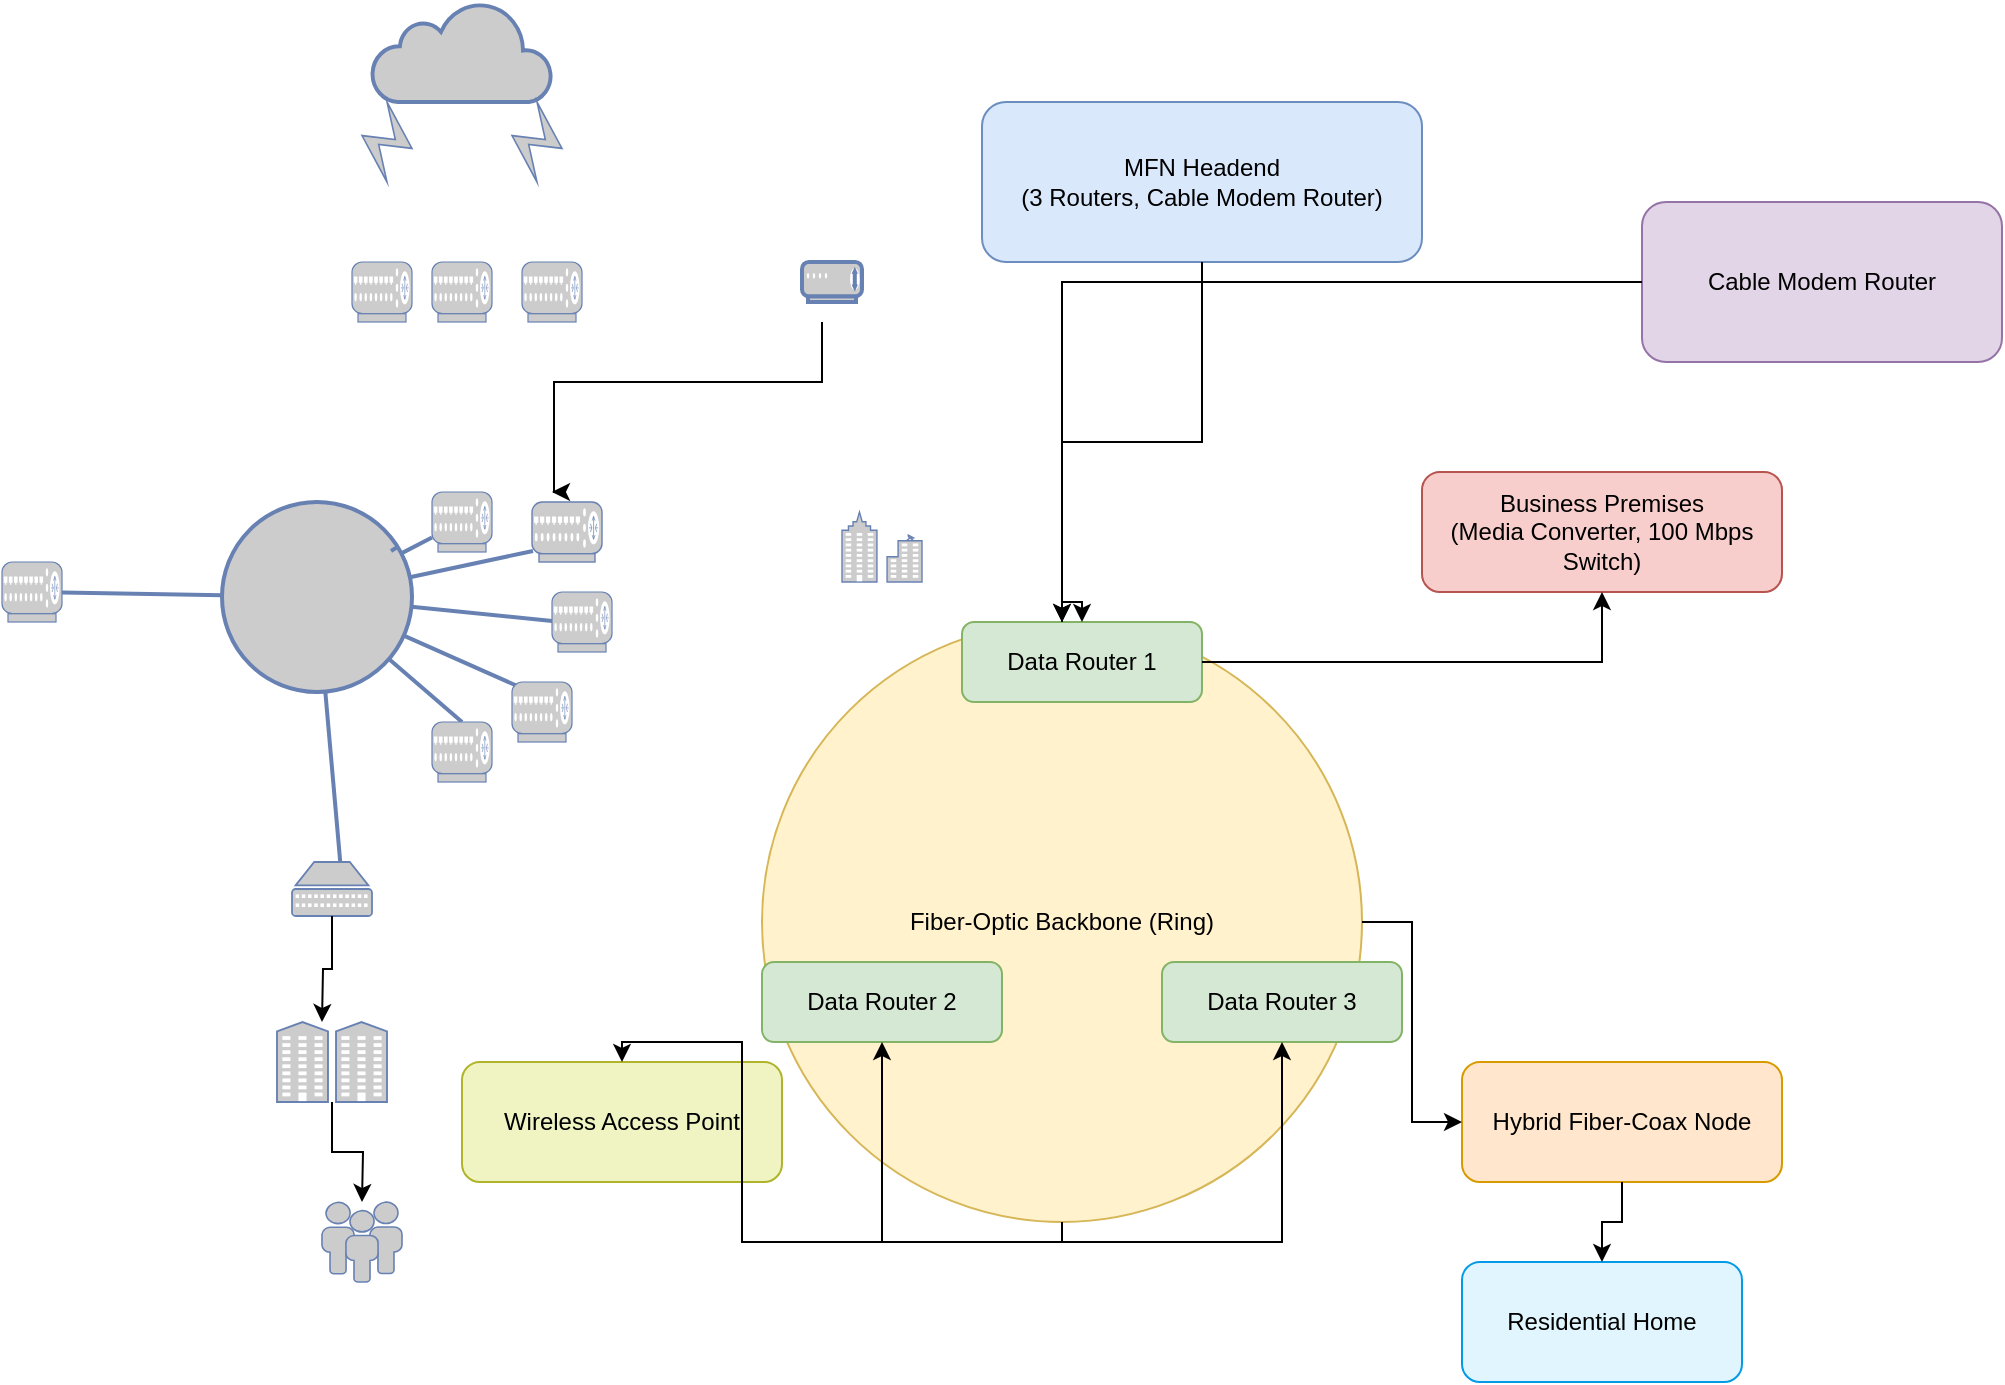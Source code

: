<mxfile version="26.0.11">
  <diagram id="diagramMFN" name="MFN Network Design">
    <mxGraphModel dx="1699" dy="1650" grid="1" gridSize="10" guides="1" tooltips="1" connect="1" arrows="1" fold="1" page="1" pageScale="1" pageWidth="827" pageHeight="1169" math="0" shadow="0">
      <root>
        <mxCell id="0" />
        <mxCell id="1" parent="0" />
        <mxCell id="2" value="MFN Headend&#xa;(3 Routers, Cable Modem Router)" style="rounded=1;whiteSpace=wrap;html=1;fillColor=#dae8fc;strokeColor=#6c8ebf;" parent="1" vertex="1">
          <mxGeometry x="360" y="-80" width="220" height="80" as="geometry" />
        </mxCell>
        <mxCell id="3" value="Cable Modem Router" style="rounded=1;whiteSpace=wrap;html=1;fillColor=#e1d5e7;strokeColor=#9673a6;" parent="1" vertex="1">
          <mxGeometry x="690" y="-30" width="180" height="80" as="geometry" />
        </mxCell>
        <mxCell id="4" value="Fiber-Optic Backbone (Ring)" style="ellipse;whiteSpace=wrap;html=1;aspect=fixed;fillColor=#fff2cc;strokeColor=#d6b656;" parent="1" vertex="1">
          <mxGeometry x="250" y="180" width="300" height="300" as="geometry" />
        </mxCell>
        <mxCell id="5" value="Data Router 1" style="rounded=1;whiteSpace=wrap;html=1;fillColor=#d5e8d4;strokeColor=#82b366;" parent="1" vertex="1">
          <mxGeometry x="350" y="180" width="120" height="40" as="geometry" />
        </mxCell>
        <mxCell id="6" value="Data Router 2" style="rounded=1;whiteSpace=wrap;html=1;fillColor=#d5e8d4;strokeColor=#82b366;" parent="1" vertex="1">
          <mxGeometry x="250" y="350" width="120" height="40" as="geometry" />
        </mxCell>
        <mxCell id="7" value="Data Router 3" style="rounded=1;whiteSpace=wrap;html=1;fillColor=#d5e8d4;strokeColor=#82b366;" parent="1" vertex="1">
          <mxGeometry x="450" y="350" width="120" height="40" as="geometry" />
        </mxCell>
        <mxCell id="8" value="Business Premises&#xa;(Media Converter, 100 Mbps Switch)" style="rounded=1;whiteSpace=wrap;html=1;fillColor=#f8cecc;strokeColor=#b85450;" parent="1" vertex="1">
          <mxGeometry x="580" y="105" width="180" height="60" as="geometry" />
        </mxCell>
        <mxCell id="11" value="Hybrid Fiber-Coax Node" style="rounded=1;whiteSpace=wrap;html=1;fillColor=#ffe6cc;strokeColor=#d79b00;" parent="1" vertex="1">
          <mxGeometry x="600" y="400" width="160" height="60" as="geometry" />
        </mxCell>
        <mxCell id="12" value="Residential Home" style="rounded=1;whiteSpace=wrap;html=1;fillColor=#e1f5fe;strokeColor=#039be5;" parent="1" vertex="1">
          <mxGeometry x="600" y="500" width="140" height="60" as="geometry" />
        </mxCell>
        <mxCell id="13" value="Wireless Access Point" style="rounded=1;whiteSpace=wrap;html=1;fillColor=#f0f4c3;strokeColor=#afb42b;" parent="1" vertex="1">
          <mxGeometry x="100" y="400" width="160" height="60" as="geometry" />
        </mxCell>
        <mxCell id="e1" style="edgeStyle=orthogonalEdgeStyle;rounded=0;html=1;strokeColor=#000000;" parent="1" source="2" target="4" edge="1">
          <mxGeometry relative="1" as="geometry" />
        </mxCell>
        <mxCell id="e3" style="edgeStyle=orthogonalEdgeStyle;rounded=0;html=1;strokeColor=#000000;" parent="1" source="3" target="4" edge="1">
          <mxGeometry relative="1" as="geometry" />
        </mxCell>
        <mxCell id="e7" style="edgeStyle=orthogonalEdgeStyle;rounded=0;html=1;strokeColor=#000000;" parent="1" source="4" target="5" edge="1">
          <mxGeometry relative="1" as="geometry" />
        </mxCell>
        <mxCell id="e8" style="edgeStyle=orthogonalEdgeStyle;rounded=0;html=1;strokeColor=#000000;" parent="1" source="4" target="6" edge="1">
          <mxGeometry relative="1" as="geometry" />
        </mxCell>
        <mxCell id="e9" style="edgeStyle=orthogonalEdgeStyle;rounded=0;html=1;strokeColor=#000000;" parent="1" source="4" target="7" edge="1">
          <mxGeometry relative="1" as="geometry" />
        </mxCell>
        <mxCell id="e2" style="edgeStyle=orthogonalEdgeStyle;rounded=0;html=1;strokeColor=#000000;" parent="1" source="5" target="8" edge="1">
          <mxGeometry relative="1" as="geometry" />
        </mxCell>
        <mxCell id="e4" style="edgeStyle=orthogonalEdgeStyle;rounded=0;html=1;strokeColor=#000000;" parent="1" source="4" target="11" edge="1">
          <mxGeometry relative="1" as="geometry" />
        </mxCell>
        <mxCell id="e5" style="edgeStyle=orthogonalEdgeStyle;rounded=0;html=1;strokeColor=#000000;" parent="1" source="11" target="12" edge="1">
          <mxGeometry relative="1" as="geometry" />
        </mxCell>
        <mxCell id="e6" style="edgeStyle=orthogonalEdgeStyle;rounded=0;html=1;strokeColor=#000000;" parent="1" source="4" target="13" edge="1">
          <mxGeometry relative="1" as="geometry" />
        </mxCell>
        <mxCell id="SYsxX4otCkAYFTjipn4C-13" value="" style="html=1;fillColor=#CCCCCC;strokeColor=#6881B3;shape=ellipse;perimeter=ellipsePerimeter;gradientColor=none;gradientDirection=north;fontColor=#ffffff;strokeWidth=2;" parent="1" vertex="1">
          <mxGeometry x="-20" y="120" width="95" height="95" as="geometry" />
        </mxCell>
        <mxCell id="SYsxX4otCkAYFTjipn4C-14" value="" style="strokeColor=#6881B3;edgeStyle=none;rounded=0;endArrow=none;dashed=0;html=1;strokeWidth=2;" parent="1" source="SYsxX4otCkAYFTjipn4C-27" target="SYsxX4otCkAYFTjipn4C-13" edge="1">
          <mxGeometry relative="1" as="geometry">
            <mxPoint x="100" y="130" as="sourcePoint" />
          </mxGeometry>
        </mxCell>
        <mxCell id="SYsxX4otCkAYFTjipn4C-15" value="" style="strokeColor=#6881B3;edgeStyle=none;rounded=0;endArrow=none;dashed=0;html=1;strokeWidth=2;" parent="1" target="SYsxX4otCkAYFTjipn4C-13" edge="1">
          <mxGeometry relative="1" as="geometry">
            <mxPoint x="135.5" y="144.5" as="sourcePoint" />
          </mxGeometry>
        </mxCell>
        <mxCell id="SYsxX4otCkAYFTjipn4C-16" value="" style="strokeColor=#6881B3;edgeStyle=none;rounded=0;endArrow=none;dashed=0;html=1;strokeWidth=2;" parent="1" target="SYsxX4otCkAYFTjipn4C-13" edge="1">
          <mxGeometry relative="1" as="geometry">
            <mxPoint x="150" y="180" as="sourcePoint" />
          </mxGeometry>
        </mxCell>
        <mxCell id="SYsxX4otCkAYFTjipn4C-17" value="" style="strokeColor=#6881B3;edgeStyle=none;rounded=0;endArrow=none;dashed=0;html=1;strokeWidth=2;" parent="1" target="SYsxX4otCkAYFTjipn4C-13" edge="1">
          <mxGeometry relative="1" as="geometry">
            <mxPoint x="135.5" y="215.5" as="sourcePoint" />
          </mxGeometry>
        </mxCell>
        <mxCell id="SYsxX4otCkAYFTjipn4C-18" value="" style="strokeColor=#6881B3;edgeStyle=none;rounded=0;endArrow=none;dashed=0;html=1;strokeWidth=2;" parent="1" target="SYsxX4otCkAYFTjipn4C-13" edge="1">
          <mxGeometry relative="1" as="geometry">
            <mxPoint x="100" y="230" as="sourcePoint" />
          </mxGeometry>
        </mxCell>
        <mxCell id="SYsxX4otCkAYFTjipn4C-19" value="" style="strokeColor=#6881B3;edgeStyle=none;rounded=0;endArrow=none;dashed=0;html=1;strokeWidth=2;" parent="1" target="SYsxX4otCkAYFTjipn4C-13" edge="1">
          <mxGeometry relative="1" as="geometry">
            <mxPoint x="40" y="310" as="sourcePoint" />
          </mxGeometry>
        </mxCell>
        <mxCell id="SYsxX4otCkAYFTjipn4C-20" value="" style="strokeColor=#6881B3;edgeStyle=none;rounded=0;endArrow=none;dashed=0;html=1;strokeWidth=2;" parent="1" target="SYsxX4otCkAYFTjipn4C-13" edge="1" source="SYsxX4otCkAYFTjipn4C-26">
          <mxGeometry relative="1" as="geometry">
            <mxPoint x="50" y="180" as="sourcePoint" />
          </mxGeometry>
        </mxCell>
        <mxCell id="SYsxX4otCkAYFTjipn4C-21" value="" style="strokeColor=#6881B3;edgeStyle=none;rounded=0;endArrow=none;dashed=0;html=1;strokeWidth=2;" parent="1" target="SYsxX4otCkAYFTjipn4C-13" edge="1">
          <mxGeometry relative="1" as="geometry">
            <mxPoint x="64.5" y="144.5" as="sourcePoint" />
          </mxGeometry>
        </mxCell>
        <mxCell id="SYsxX4otCkAYFTjipn4C-23" value="" style="fontColor=#0066CC;verticalAlign=top;verticalLabelPosition=bottom;labelPosition=center;align=center;html=1;outlineConnect=0;fillColor=#CCCCCC;strokeColor=#6881B3;gradientColor=none;gradientDirection=north;strokeWidth=2;shape=mxgraph.networks.router;" parent="1" vertex="1">
          <mxGeometry x="85" y="230" width="30" height="30" as="geometry" />
        </mxCell>
        <mxCell id="SYsxX4otCkAYFTjipn4C-25" value="" style="fontColor=#0066CC;verticalAlign=top;verticalLabelPosition=bottom;labelPosition=center;align=center;html=1;outlineConnect=0;fillColor=#CCCCCC;strokeColor=#6881B3;gradientColor=none;gradientDirection=north;strokeWidth=2;shape=mxgraph.networks.router;" parent="1" vertex="1">
          <mxGeometry x="125" y="210" width="30" height="30" as="geometry" />
        </mxCell>
        <mxCell id="SYsxX4otCkAYFTjipn4C-26" value="" style="fontColor=#0066CC;verticalAlign=top;verticalLabelPosition=bottom;labelPosition=center;align=center;html=1;outlineConnect=0;fillColor=#CCCCCC;strokeColor=#6881B3;gradientColor=none;gradientDirection=north;strokeWidth=2;shape=mxgraph.networks.router;" parent="1" vertex="1">
          <mxGeometry x="-130" y="150" width="30" height="30" as="geometry" />
        </mxCell>
        <mxCell id="SYsxX4otCkAYFTjipn4C-28" value="" style="fontColor=#0066CC;verticalAlign=top;verticalLabelPosition=bottom;labelPosition=center;align=center;html=1;outlineConnect=0;fillColor=#CCCCCC;strokeColor=#6881B3;gradientColor=none;gradientDirection=north;strokeWidth=2;shape=mxgraph.networks.router;" parent="1" vertex="1">
          <mxGeometry x="145" y="165" width="30" height="30" as="geometry" />
        </mxCell>
        <mxCell id="SYsxX4otCkAYFTjipn4C-29" value="" style="strokeColor=#6881B3;edgeStyle=none;rounded=0;endArrow=none;dashed=0;html=1;strokeWidth=2;" parent="1" target="SYsxX4otCkAYFTjipn4C-27" edge="1">
          <mxGeometry relative="1" as="geometry">
            <mxPoint x="100" y="130" as="sourcePoint" />
            <mxPoint x="100" y="155" as="targetPoint" />
          </mxGeometry>
        </mxCell>
        <mxCell id="SYsxX4otCkAYFTjipn4C-27" value="" style="fontColor=#0066CC;verticalAlign=top;verticalLabelPosition=bottom;labelPosition=center;align=center;html=1;outlineConnect=0;fillColor=#CCCCCC;strokeColor=#6881B3;gradientColor=none;gradientDirection=north;strokeWidth=2;shape=mxgraph.networks.router;" parent="1" vertex="1">
          <mxGeometry x="85" y="115" width="30" height="30" as="geometry" />
        </mxCell>
        <mxCell id="SYsxX4otCkAYFTjipn4C-30" value="" style="fontColor=#0066CC;verticalAlign=top;verticalLabelPosition=bottom;labelPosition=center;align=center;html=1;outlineConnect=0;fillColor=#CCCCCC;strokeColor=#6881B3;gradientColor=none;gradientDirection=north;strokeWidth=2;shape=mxgraph.networks.router;" parent="1" vertex="1">
          <mxGeometry x="135" y="120" width="35" height="30" as="geometry" />
        </mxCell>
        <mxCell id="SYsxX4otCkAYFTjipn4C-31" value="" style="html=1;outlineConnect=0;fillColor=#CCCCCC;strokeColor=#6881B3;gradientColor=none;gradientDirection=north;strokeWidth=2;shape=mxgraph.networks.cloud;fontColor=#ffffff;" parent="1" vertex="1">
          <mxGeometry x="55" y="-130" width="90" height="50" as="geometry" />
        </mxCell>
        <mxCell id="SYsxX4otCkAYFTjipn4C-33" value="" style="fontColor=#0066CC;verticalAlign=top;verticalLabelPosition=bottom;labelPosition=center;align=center;html=1;outlineConnect=0;fillColor=#CCCCCC;strokeColor=#6881B3;gradientColor=none;gradientDirection=north;strokeWidth=2;shape=mxgraph.networks.router;" parent="1" vertex="1">
          <mxGeometry x="45" width="30" height="30" as="geometry" />
        </mxCell>
        <mxCell id="SYsxX4otCkAYFTjipn4C-34" value="" style="fontColor=#0066CC;verticalAlign=top;verticalLabelPosition=bottom;labelPosition=center;align=center;html=1;outlineConnect=0;fillColor=#CCCCCC;strokeColor=#6881B3;gradientColor=none;gradientDirection=north;strokeWidth=2;shape=mxgraph.networks.router;" parent="1" vertex="1">
          <mxGeometry x="85" width="30" height="30" as="geometry" />
        </mxCell>
        <mxCell id="SYsxX4otCkAYFTjipn4C-35" value="" style="fontColor=#0066CC;verticalAlign=top;verticalLabelPosition=bottom;labelPosition=center;align=center;html=1;outlineConnect=0;fillColor=#CCCCCC;strokeColor=#6881B3;gradientColor=none;gradientDirection=north;strokeWidth=2;shape=mxgraph.networks.router;" parent="1" vertex="1">
          <mxGeometry x="130" width="30" height="30" as="geometry" />
        </mxCell>
        <mxCell id="SYsxX4otCkAYFTjipn4C-36" value="" style="fontColor=#0066CC;verticalAlign=top;verticalLabelPosition=bottom;labelPosition=center;align=center;html=1;outlineConnect=0;fillColor=#CCCCCC;strokeColor=#6881B3;gradientColor=none;gradientDirection=north;strokeWidth=2;shape=mxgraph.networks.modem;" parent="1" vertex="1">
          <mxGeometry x="270" width="30" height="20" as="geometry" />
        </mxCell>
        <mxCell id="SYsxX4otCkAYFTjipn4C-37" style="edgeStyle=orthogonalEdgeStyle;rounded=0;html=1;strokeColor=#000000;" parent="1" edge="1">
          <mxGeometry relative="1" as="geometry">
            <mxPoint x="280" y="30" as="sourcePoint" />
            <mxPoint x="145" y="115" as="targetPoint" />
            <Array as="points">
              <mxPoint x="280" y="60" />
              <mxPoint x="146" y="60" />
            </Array>
          </mxGeometry>
        </mxCell>
        <mxCell id="SYsxX4otCkAYFTjipn4C-38" value="" style="fontColor=#0066CC;verticalAlign=top;verticalLabelPosition=bottom;labelPosition=center;align=center;html=1;outlineConnect=0;fillColor=#CCCCCC;strokeColor=#6881B3;gradientColor=none;gradientDirection=north;strokeWidth=2;shape=mxgraph.networks.patch_panel;" parent="1" vertex="1">
          <mxGeometry x="15" y="300" width="40" height="27" as="geometry" />
        </mxCell>
        <mxCell id="SYsxX4otCkAYFTjipn4C-39" value="" style="fontColor=#0066CC;verticalAlign=top;verticalLabelPosition=bottom;labelPosition=center;align=center;html=1;outlineConnect=0;fillColor=#CCCCCC;strokeColor=#6881B3;gradientColor=none;gradientDirection=north;strokeWidth=2;shape=mxgraph.networks.comm_link;" parent="1" vertex="1">
          <mxGeometry x="50" y="-80" width="25" height="40" as="geometry" />
        </mxCell>
        <mxCell id="SYsxX4otCkAYFTjipn4C-40" value="" style="fontColor=#0066CC;verticalAlign=top;verticalLabelPosition=bottom;labelPosition=center;align=center;html=1;outlineConnect=0;fillColor=#CCCCCC;strokeColor=#6881B3;gradientColor=none;gradientDirection=north;strokeWidth=2;shape=mxgraph.networks.comm_link;" parent="1" vertex="1">
          <mxGeometry x="125" y="-80" width="25" height="40" as="geometry" />
        </mxCell>
        <mxCell id="SYsxX4otCkAYFTjipn4C-42" style="edgeStyle=orthogonalEdgeStyle;rounded=0;html=1;strokeColor=#000000;exitX=0.5;exitY=1;exitDx=0;exitDy=0;exitPerimeter=0;" parent="1" source="SYsxX4otCkAYFTjipn4C-38" edge="1">
          <mxGeometry relative="1" as="geometry">
            <mxPoint x="120" y="370" as="sourcePoint" />
            <mxPoint x="30" y="380" as="targetPoint" />
          </mxGeometry>
        </mxCell>
        <mxCell id="SYsxX4otCkAYFTjipn4C-43" value="" style="fontColor=#0066CC;verticalAlign=top;verticalLabelPosition=bottom;labelPosition=center;align=center;html=1;outlineConnect=0;fillColor=#CCCCCC;strokeColor=#6881B3;gradientColor=none;gradientDirection=north;strokeWidth=2;shape=mxgraph.networks.community;" parent="1" vertex="1">
          <mxGeometry x="7.5" y="380" width="55" height="40" as="geometry" />
        </mxCell>
        <mxCell id="SYsxX4otCkAYFTjipn4C-44" value="" style="fontColor=#0066CC;verticalAlign=top;verticalLabelPosition=bottom;labelPosition=center;align=center;html=1;outlineConnect=0;fillColor=#CCCCCC;strokeColor=#6881B3;gradientColor=none;gradientDirection=north;strokeWidth=2;shape=mxgraph.networks.users;" parent="1" vertex="1">
          <mxGeometry x="30" y="470" width="40" height="40" as="geometry" />
        </mxCell>
        <mxCell id="SYsxX4otCkAYFTjipn4C-45" style="edgeStyle=orthogonalEdgeStyle;rounded=0;html=1;strokeColor=#000000;" parent="1" source="SYsxX4otCkAYFTjipn4C-43" edge="1">
          <mxGeometry relative="1" as="geometry">
            <mxPoint x="45" y="337" as="sourcePoint" />
            <mxPoint x="50" y="470" as="targetPoint" />
          </mxGeometry>
        </mxCell>
        <mxCell id="SYsxX4otCkAYFTjipn4C-46" value="" style="fontColor=#0066CC;verticalAlign=top;verticalLabelPosition=bottom;labelPosition=center;align=center;html=1;outlineConnect=0;fillColor=#CCCCCC;strokeColor=#6881B3;gradientColor=none;gradientDirection=north;strokeWidth=2;shape=mxgraph.networks.business_center;" parent="1" vertex="1">
          <mxGeometry x="290" y="125" width="40" height="35" as="geometry" />
        </mxCell>
      </root>
    </mxGraphModel>
  </diagram>
</mxfile>
